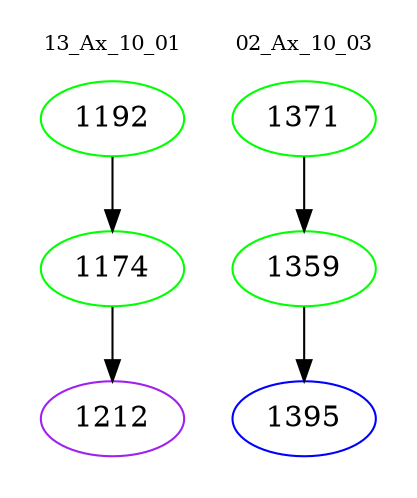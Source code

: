 digraph{
subgraph cluster_0 {
color = white
label = "13_Ax_10_01";
fontsize=10;
T0_1192 [label="1192", color="green"]
T0_1192 -> T0_1174 [color="black"]
T0_1174 [label="1174", color="green"]
T0_1174 -> T0_1212 [color="black"]
T0_1212 [label="1212", color="purple"]
}
subgraph cluster_1 {
color = white
label = "02_Ax_10_03";
fontsize=10;
T1_1371 [label="1371", color="green"]
T1_1371 -> T1_1359 [color="black"]
T1_1359 [label="1359", color="green"]
T1_1359 -> T1_1395 [color="black"]
T1_1395 [label="1395", color="blue"]
}
}
